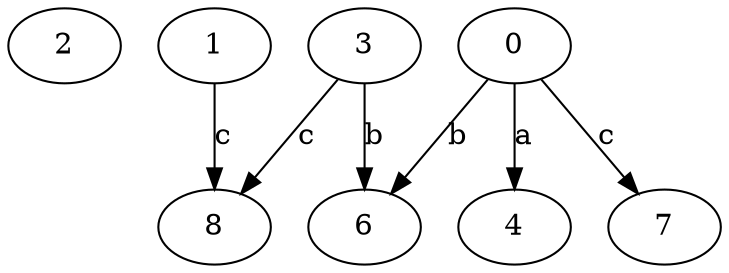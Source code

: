 strict digraph  {
2;
3;
0;
4;
6;
7;
8;
1;
3 -> 6  [label=b];
3 -> 8  [label=c];
0 -> 4  [label=a];
0 -> 6  [label=b];
0 -> 7  [label=c];
1 -> 8  [label=c];
}

